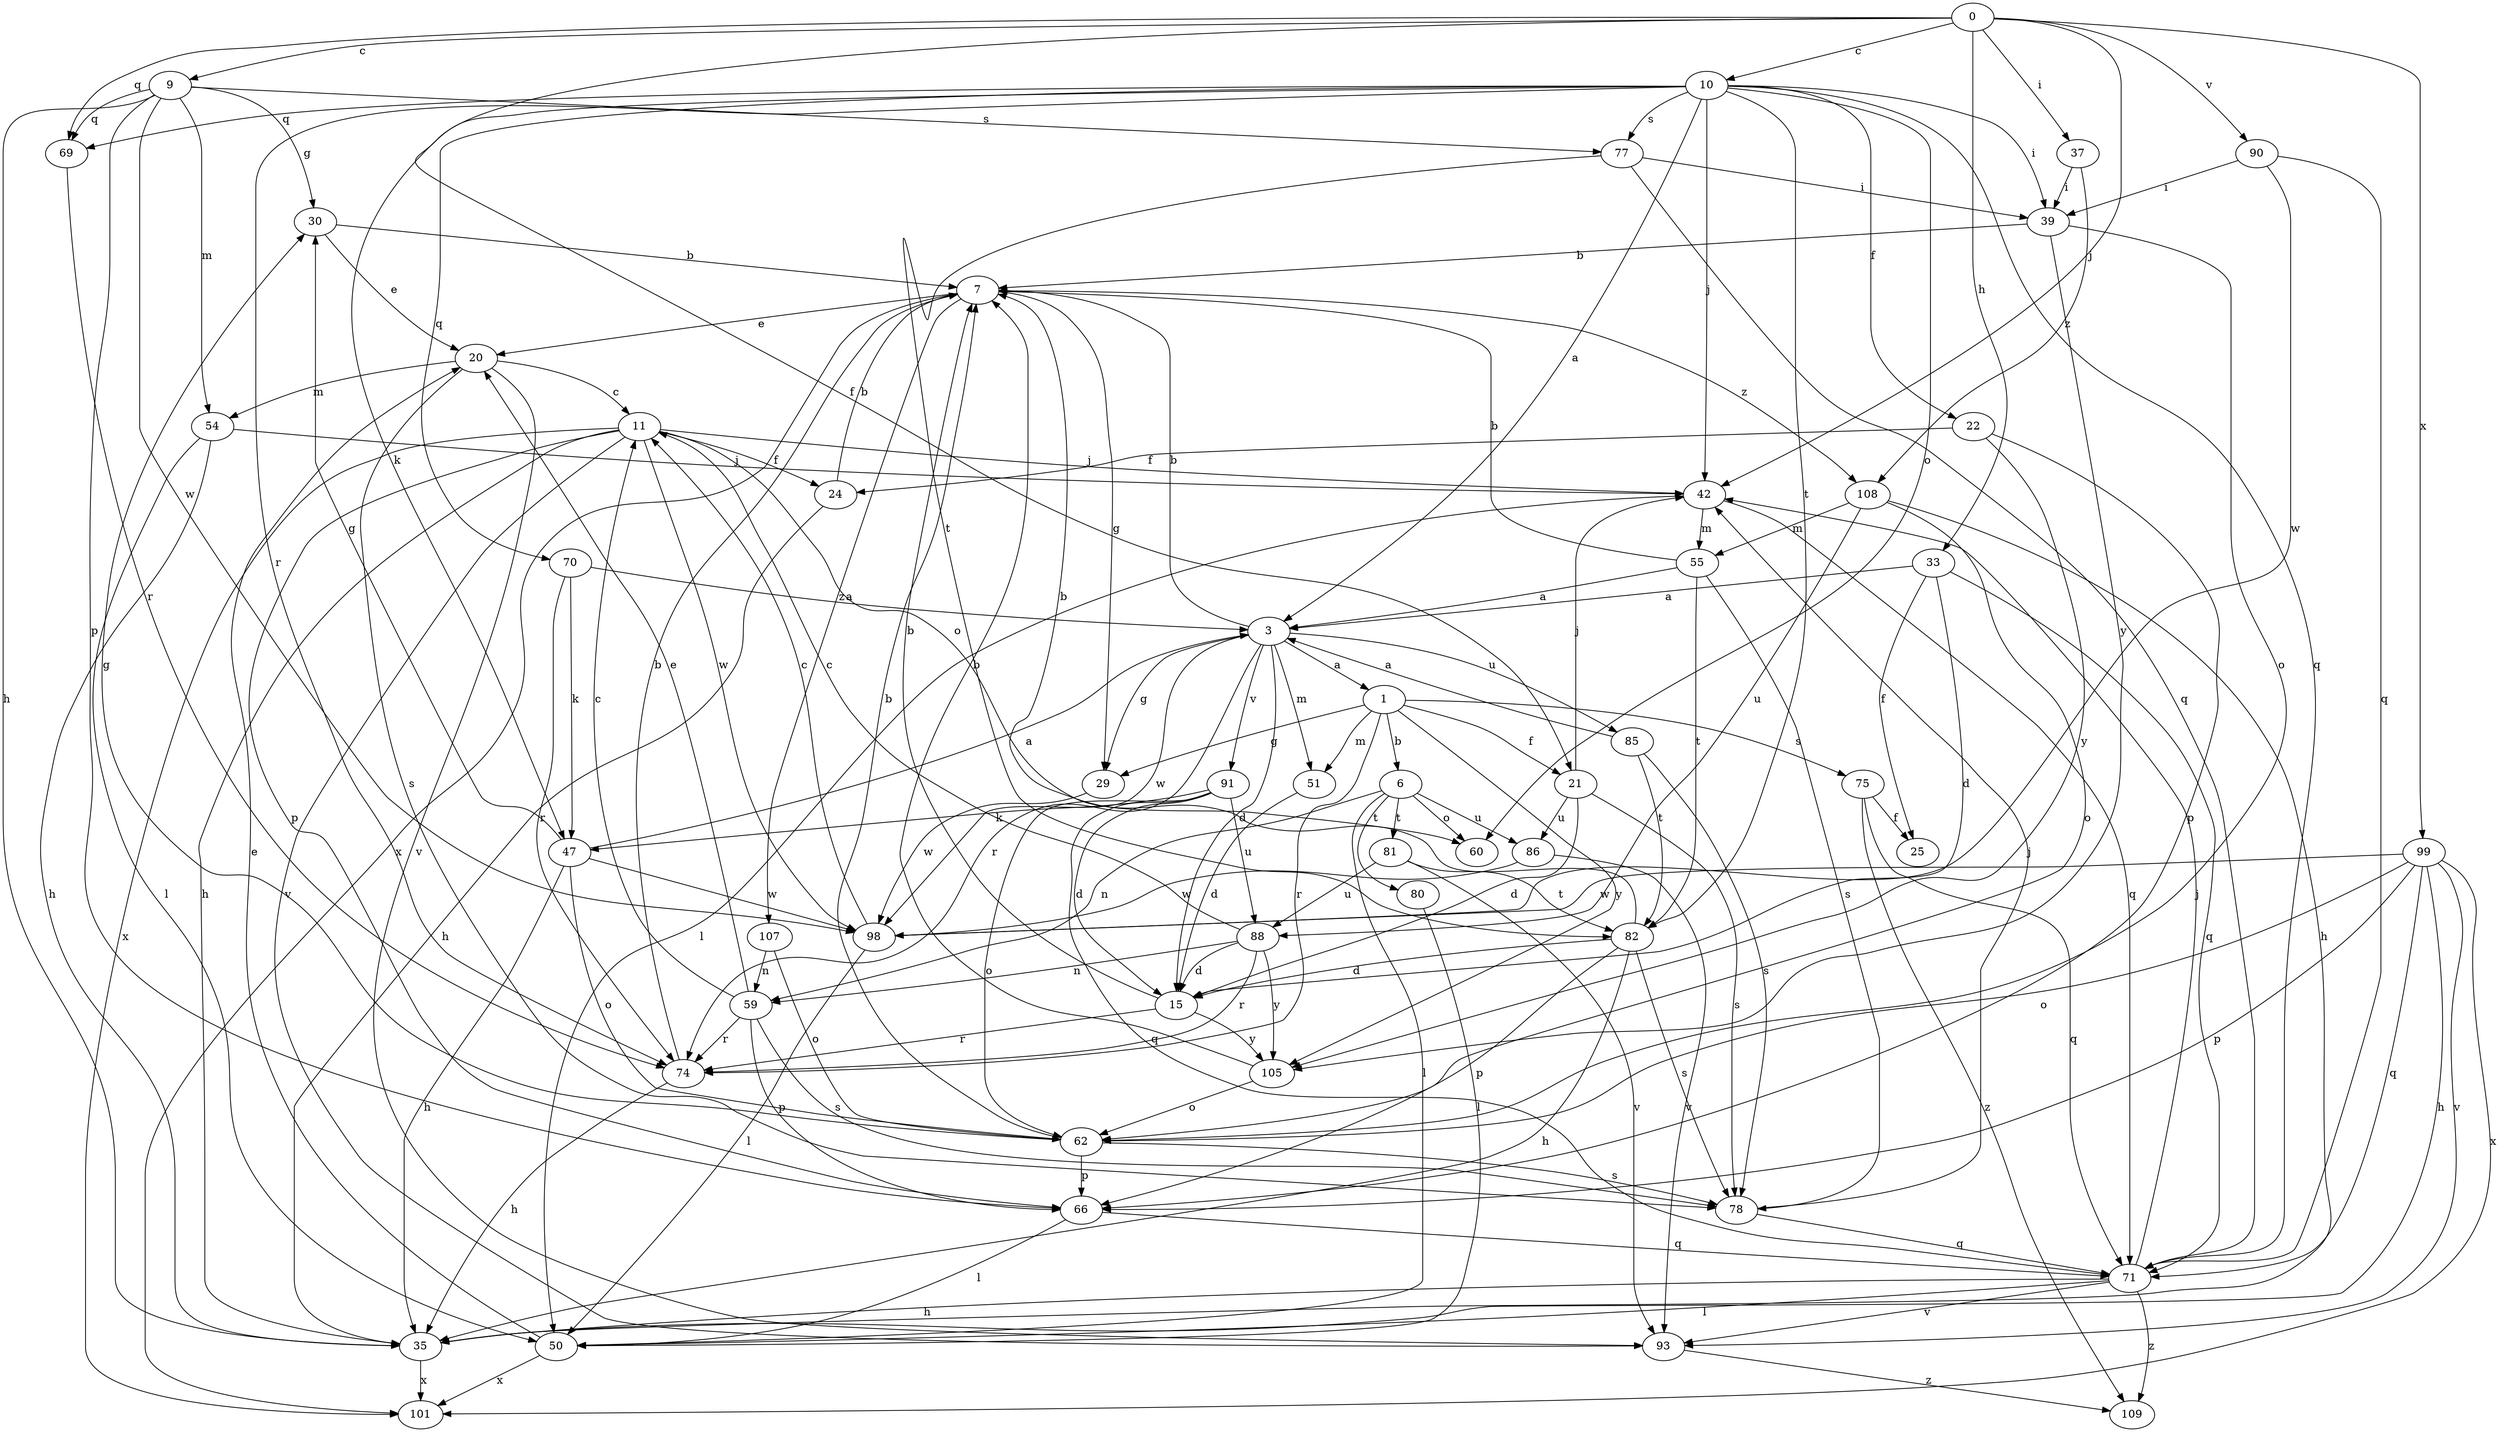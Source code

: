 strict digraph  {
0;
1;
3;
6;
7;
9;
10;
11;
15;
20;
21;
22;
24;
25;
29;
30;
33;
35;
37;
39;
42;
47;
50;
51;
54;
55;
59;
60;
62;
66;
69;
70;
71;
74;
75;
77;
78;
80;
81;
82;
85;
86;
88;
90;
91;
93;
98;
99;
101;
105;
107;
108;
109;
0 -> 9  [label=c];
0 -> 10  [label=c];
0 -> 21  [label=f];
0 -> 33  [label=h];
0 -> 37  [label=i];
0 -> 42  [label=j];
0 -> 69  [label=q];
0 -> 90  [label=v];
0 -> 99  [label=x];
1 -> 6  [label=b];
1 -> 21  [label=f];
1 -> 29  [label=g];
1 -> 51  [label=m];
1 -> 74  [label=r];
1 -> 75  [label=s];
1 -> 105  [label=y];
3 -> 1  [label=a];
3 -> 7  [label=b];
3 -> 15  [label=d];
3 -> 29  [label=g];
3 -> 51  [label=m];
3 -> 74  [label=r];
3 -> 85  [label=u];
3 -> 91  [label=v];
3 -> 98  [label=w];
6 -> 50  [label=l];
6 -> 59  [label=n];
6 -> 60  [label=o];
6 -> 80  [label=t];
6 -> 81  [label=t];
6 -> 86  [label=u];
7 -> 20  [label=e];
7 -> 29  [label=g];
7 -> 101  [label=x];
7 -> 107  [label=z];
7 -> 108  [label=z];
9 -> 30  [label=g];
9 -> 35  [label=h];
9 -> 54  [label=m];
9 -> 66  [label=p];
9 -> 69  [label=q];
9 -> 77  [label=s];
9 -> 98  [label=w];
10 -> 3  [label=a];
10 -> 22  [label=f];
10 -> 39  [label=i];
10 -> 42  [label=j];
10 -> 47  [label=k];
10 -> 60  [label=o];
10 -> 69  [label=q];
10 -> 70  [label=q];
10 -> 71  [label=q];
10 -> 74  [label=r];
10 -> 77  [label=s];
10 -> 82  [label=t];
11 -> 24  [label=f];
11 -> 35  [label=h];
11 -> 42  [label=j];
11 -> 60  [label=o];
11 -> 66  [label=p];
11 -> 93  [label=v];
11 -> 98  [label=w];
11 -> 101  [label=x];
15 -> 7  [label=b];
15 -> 74  [label=r];
15 -> 105  [label=y];
20 -> 11  [label=c];
20 -> 54  [label=m];
20 -> 78  [label=s];
20 -> 93  [label=v];
21 -> 15  [label=d];
21 -> 42  [label=j];
21 -> 78  [label=s];
21 -> 86  [label=u];
22 -> 24  [label=f];
22 -> 66  [label=p];
22 -> 105  [label=y];
24 -> 7  [label=b];
24 -> 35  [label=h];
29 -> 98  [label=w];
30 -> 7  [label=b];
30 -> 20  [label=e];
33 -> 3  [label=a];
33 -> 15  [label=d];
33 -> 25  [label=f];
33 -> 71  [label=q];
35 -> 101  [label=x];
37 -> 39  [label=i];
37 -> 108  [label=z];
39 -> 7  [label=b];
39 -> 62  [label=o];
39 -> 105  [label=y];
42 -> 50  [label=l];
42 -> 55  [label=m];
42 -> 71  [label=q];
47 -> 3  [label=a];
47 -> 30  [label=g];
47 -> 35  [label=h];
47 -> 62  [label=o];
47 -> 98  [label=w];
50 -> 20  [label=e];
50 -> 101  [label=x];
51 -> 15  [label=d];
54 -> 35  [label=h];
54 -> 42  [label=j];
54 -> 50  [label=l];
55 -> 3  [label=a];
55 -> 7  [label=b];
55 -> 78  [label=s];
55 -> 82  [label=t];
59 -> 11  [label=c];
59 -> 20  [label=e];
59 -> 66  [label=p];
59 -> 74  [label=r];
59 -> 78  [label=s];
62 -> 7  [label=b];
62 -> 30  [label=g];
62 -> 66  [label=p];
62 -> 78  [label=s];
66 -> 50  [label=l];
66 -> 71  [label=q];
69 -> 74  [label=r];
70 -> 3  [label=a];
70 -> 47  [label=k];
70 -> 74  [label=r];
71 -> 35  [label=h];
71 -> 42  [label=j];
71 -> 50  [label=l];
71 -> 93  [label=v];
71 -> 109  [label=z];
74 -> 7  [label=b];
74 -> 35  [label=h];
75 -> 25  [label=f];
75 -> 71  [label=q];
75 -> 109  [label=z];
77 -> 39  [label=i];
77 -> 71  [label=q];
77 -> 82  [label=t];
78 -> 42  [label=j];
78 -> 71  [label=q];
80 -> 50  [label=l];
81 -> 82  [label=t];
81 -> 88  [label=u];
81 -> 93  [label=v];
82 -> 7  [label=b];
82 -> 15  [label=d];
82 -> 35  [label=h];
82 -> 66  [label=p];
82 -> 78  [label=s];
85 -> 3  [label=a];
85 -> 78  [label=s];
85 -> 82  [label=t];
86 -> 93  [label=v];
86 -> 98  [label=w];
88 -> 11  [label=c];
88 -> 15  [label=d];
88 -> 59  [label=n];
88 -> 74  [label=r];
88 -> 105  [label=y];
90 -> 39  [label=i];
90 -> 71  [label=q];
90 -> 98  [label=w];
91 -> 15  [label=d];
91 -> 47  [label=k];
91 -> 62  [label=o];
91 -> 71  [label=q];
91 -> 88  [label=u];
93 -> 109  [label=z];
98 -> 11  [label=c];
98 -> 50  [label=l];
99 -> 35  [label=h];
99 -> 62  [label=o];
99 -> 66  [label=p];
99 -> 71  [label=q];
99 -> 93  [label=v];
99 -> 98  [label=w];
99 -> 101  [label=x];
105 -> 7  [label=b];
105 -> 62  [label=o];
107 -> 59  [label=n];
107 -> 62  [label=o];
108 -> 35  [label=h];
108 -> 55  [label=m];
108 -> 62  [label=o];
108 -> 88  [label=u];
}
